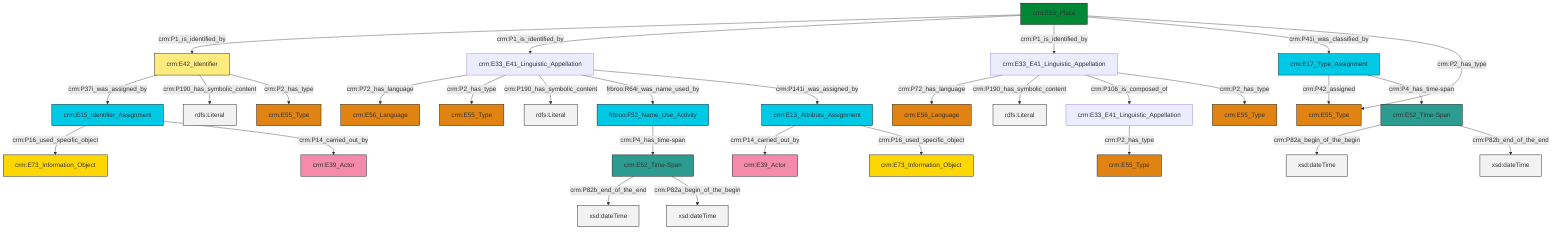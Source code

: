 graph TD
classDef Literal fill:#f2f2f2,stroke:#000000;
classDef CRM_Entity fill:#FFFFFF,stroke:#000000;
classDef Temporal_Entity fill:#00C9E6, stroke:#000000;
classDef Type fill:#E18312, stroke:#000000;
classDef Time-Span fill:#2C9C91, stroke:#000000;
classDef Appellation fill:#FFEB7F, stroke:#000000;
classDef Place fill:#008836, stroke:#000000;
classDef Persistent_Item fill:#B266B2, stroke:#000000;
classDef Conceptual_Object fill:#FFD700, stroke:#000000;
classDef Physical_Thing fill:#D2B48C, stroke:#000000;
classDef Actor fill:#f58aad, stroke:#000000;
classDef PC_Classes fill:#4ce600, stroke:#000000;
classDef Multi fill:#cccccc,stroke:#000000;

4["crm:E17_Type_Assignment"]:::Temporal_Entity -->|crm:P42_assigned| 5["crm:E55_Type"]:::Type
6["crm:E33_E41_Linguistic_Appellation"]:::Default -->|crm:P2_has_type| 7["crm:E55_Type"]:::Type
8["crm:E13_Attribute_Assignment"]:::Temporal_Entity -->|crm:P14_carried_out_by| 9["crm:E39_Actor"]:::Actor
12["crm:E53_Place"]:::Place -->|crm:P1_is_identified_by| 13["crm:E42_Identifier"]:::Appellation
12["crm:E53_Place"]:::Place -->|crm:P1_is_identified_by| 14["crm:E33_E41_Linguistic_Appellation"]:::Default
13["crm:E42_Identifier"]:::Appellation -->|crm:P37i_was_assigned_by| 19["crm:E15_Identifier_Assignment"]:::Temporal_Entity
20["crm:E33_E41_Linguistic_Appellation"]:::Default -->|crm:P72_has_language| 21["crm:E56_Language"]:::Type
13["crm:E42_Identifier"]:::Appellation -->|crm:P190_has_symbolic_content| 29[rdfs:Literal]:::Literal
14["crm:E33_E41_Linguistic_Appellation"]:::Default -->|crm:P72_has_language| 22["crm:E56_Language"]:::Type
26["crm:E52_Time-Span"]:::Time-Span -->|crm:P82a_begin_of_the_begin| 37[xsd:dateTime]:::Literal
4["crm:E17_Type_Assignment"]:::Temporal_Entity -->|crm:P4_has_time-span| 26["crm:E52_Time-Span"]:::Time-Span
19["crm:E15_Identifier_Assignment"]:::Temporal_Entity -->|crm:P16_used_specific_object| 0["crm:E73_Information_Object"]:::Conceptual_Object
16["crm:E52_Time-Span"]:::Time-Span -->|crm:P82b_end_of_the_end| 39[xsd:dateTime]:::Literal
12["crm:E53_Place"]:::Place -->|crm:P1_is_identified_by| 20["crm:E33_E41_Linguistic_Appellation"]:::Default
20["crm:E33_E41_Linguistic_Appellation"]:::Default -->|crm:P190_has_symbolic_content| 41[rdfs:Literal]:::Literal
16["crm:E52_Time-Span"]:::Time-Span -->|crm:P82a_begin_of_the_begin| 42[xsd:dateTime]:::Literal
14["crm:E33_E41_Linguistic_Appellation"]:::Default -->|crm:P2_has_type| 43["crm:E55_Type"]:::Type
20["crm:E33_E41_Linguistic_Appellation"]:::Default -->|crm:P106_is_composed_of| 6["crm:E33_E41_Linguistic_Appellation"]:::Default
2["frbroo:F52_Name_Use_Activity"]:::Temporal_Entity -->|crm:P4_has_time-span| 16["crm:E52_Time-Span"]:::Time-Span
13["crm:E42_Identifier"]:::Appellation -->|crm:P2_has_type| 24["crm:E55_Type"]:::Type
20["crm:E33_E41_Linguistic_Appellation"]:::Default -->|crm:P2_has_type| 32["crm:E55_Type"]:::Type
19["crm:E15_Identifier_Assignment"]:::Temporal_Entity -->|crm:P14_carried_out_by| 34["crm:E39_Actor"]:::Actor
12["crm:E53_Place"]:::Place -->|crm:P41i_was_classified_by| 4["crm:E17_Type_Assignment"]:::Temporal_Entity
26["crm:E52_Time-Span"]:::Time-Span -->|crm:P82b_end_of_the_end| 50[xsd:dateTime]:::Literal
14["crm:E33_E41_Linguistic_Appellation"]:::Default -->|crm:P190_has_symbolic_content| 51[rdfs:Literal]:::Literal
12["crm:E53_Place"]:::Place -->|crm:P2_has_type| 5["crm:E55_Type"]:::Type
14["crm:E33_E41_Linguistic_Appellation"]:::Default -->|frbroo:R64i_was_name_used_by| 2["frbroo:F52_Name_Use_Activity"]:::Temporal_Entity
8["crm:E13_Attribute_Assignment"]:::Temporal_Entity -->|crm:P16_used_specific_object| 47["crm:E73_Information_Object"]:::Conceptual_Object
14["crm:E33_E41_Linguistic_Appellation"]:::Default -->|crm:P141i_was_assigned_by| 8["crm:E13_Attribute_Assignment"]:::Temporal_Entity